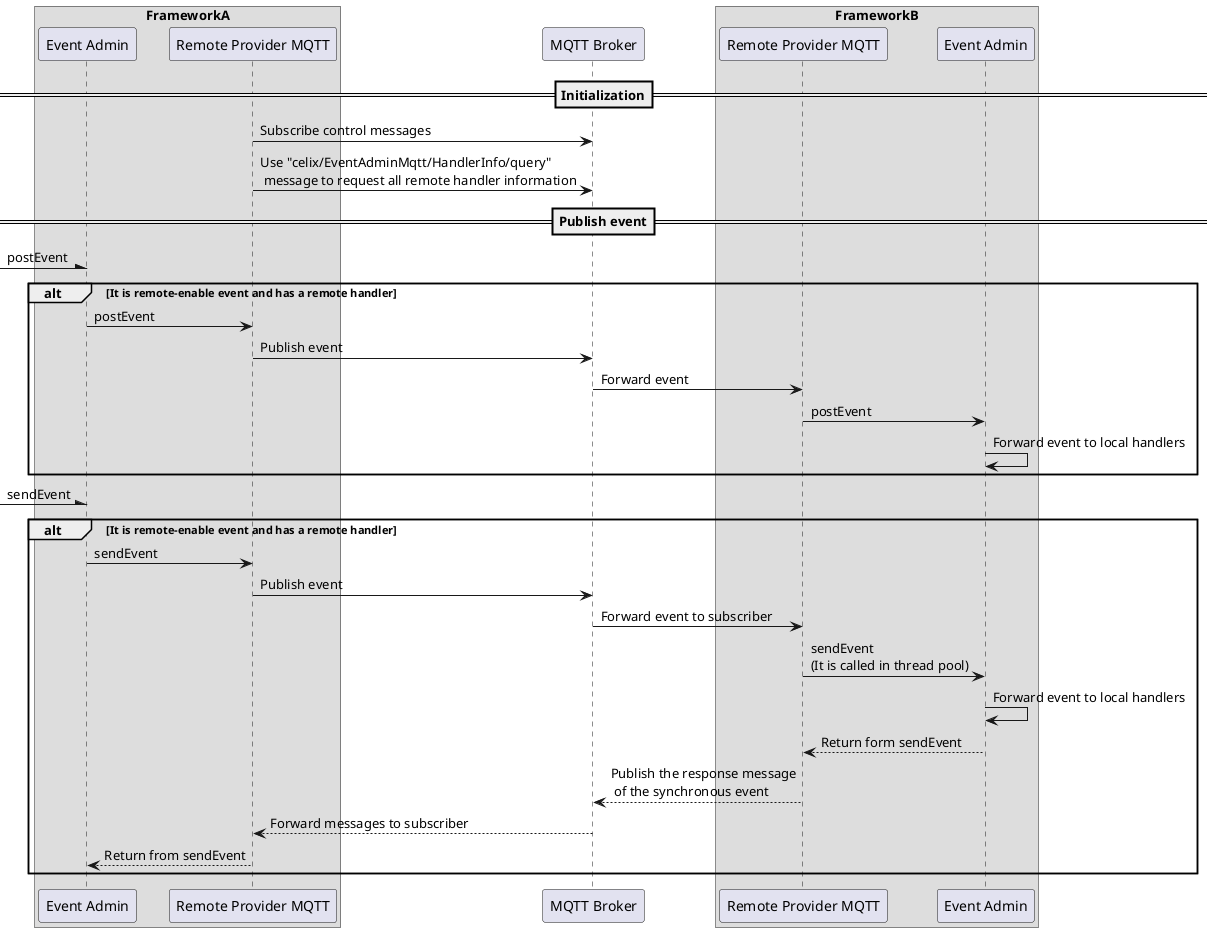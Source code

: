 Licensed to the Apache Software Foundation (ASF) under one or more
contributor license agreements.  See the NOTICE file distributed with
this work for additional information regarding copyright ownership.
The ASF licenses this file to You under the Apache License, Version 2.0
(the "License"); you may not use this file except in compliance with
the License.  You may obtain a copy of the License at

    http://www.apache.org/licenses/LICENSE-2.0

Unless required by applicable law or agreed to in writing, software
distributed under the License is distributed on an "AS IS" BASIS,
WITHOUT WARRANTIES OR CONDITIONS OF ANY KIND, either express or implied.
See the License for the specific language governing permissions and
limitations under the License.

@startuml
'https://plantuml.com/sequence-diagram

box FrameworkA
participant "Event Admin" as EventAdmin1
participant "Remote Provider MQTT" as RemoteProviderMQTT1
end box

participant "MQTT Broker" as MqttBroker

box FrameworkB
participant "Remote Provider MQTT" as RemoteProviderMQTT2
participant "Event Admin" as EventAdmin2
end box

==Initialization==

RemoteProviderMQTT1 -> MqttBroker: Subscribe control messages
RemoteProviderMQTT1 -> MqttBroker: Use "celix/EventAdminMqtt/HandlerInfo/query"\n message to request all remote handler information

==Publish event==

-\EventAdmin1:postEvent
alt It is remote-enable event and has a remote handler
    EventAdmin1->RemoteProviderMQTT1:postEvent
    RemoteProviderMQTT1->MqttBroker:Publish event
    MqttBroker->RemoteProviderMQTT2:Forward event
    RemoteProviderMQTT2->EventAdmin2:postEvent
    EventAdmin2 -> EventAdmin2:Forward event to local handlers
end alt

-\EventAdmin1:sendEvent
alt It is remote-enable event and has a remote handler
    EventAdmin1->RemoteProviderMQTT1:sendEvent
    RemoteProviderMQTT1->MqttBroker:Publish event
    MqttBroker->RemoteProviderMQTT2:Forward event to subscriber
    RemoteProviderMQTT2->EventAdmin2:sendEvent\n(It is called in thread pool)
    EventAdmin2 -> EventAdmin2:Forward event to local handlers
    EventAdmin2 --> RemoteProviderMQTT2:Return form sendEvent
    RemoteProviderMQTT2 --> MqttBroker: Publish the response message\n of the synchronous event
    MqttBroker --> RemoteProviderMQTT1: Forward messages to subscriber
    RemoteProviderMQTT1 --> EventAdmin1: Return from sendEvent
end alt

@enduml